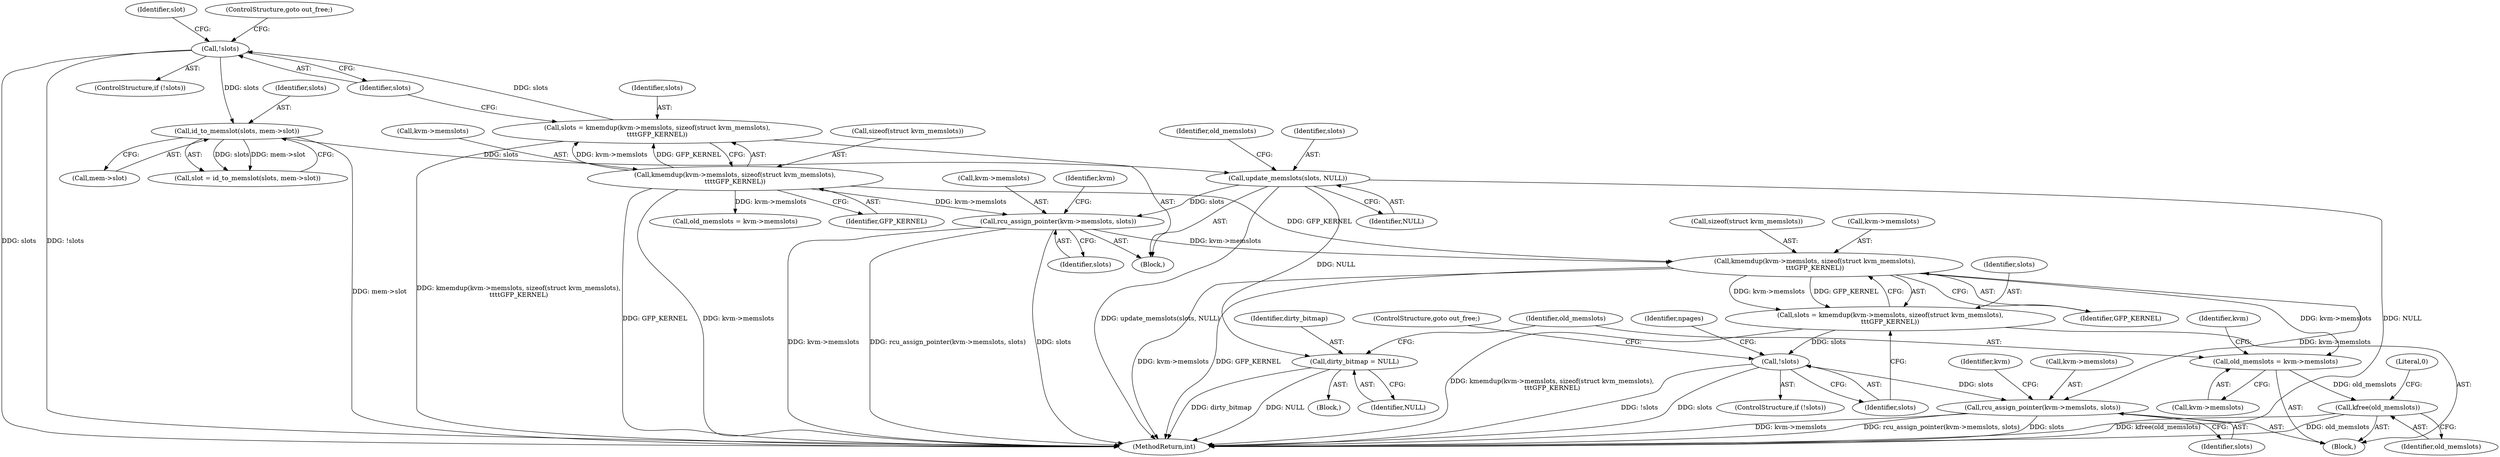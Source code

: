 digraph "0_linux_12d6e7538e2d418c08f082b1b44ffa5fb7270ed8@API" {
"1000396" [label="(Call,update_memslots(slots, NULL))"];
"1000386" [label="(Call,id_to_memslot(slots, mem->slot))"];
"1000381" [label="(Call,!slots)"];
"1000371" [label="(Call,slots = kmemdup(kvm->memslots, sizeof(struct kvm_memslots),\n\t\t\t\tGFP_KERNEL))"];
"1000373" [label="(Call,kmemdup(kvm->memslots, sizeof(struct kvm_memslots),\n\t\t\t\tGFP_KERNEL))"];
"1000404" [label="(Call,rcu_assign_pointer(kvm->memslots, slots))"];
"1000439" [label="(Call,kmemdup(kvm->memslots, sizeof(struct kvm_memslots),\n\t\t\tGFP_KERNEL))"];
"1000437" [label="(Call,slots = kmemdup(kvm->memslots, sizeof(struct kvm_memslots),\n\t\t\tGFP_KERNEL))"];
"1000447" [label="(Call,!slots)"];
"1000462" [label="(Call,rcu_assign_pointer(kvm->memslots, slots))"];
"1000457" [label="(Call,old_memslots = kvm->memslots)"];
"1000491" [label="(Call,kfree(old_memslots))"];
"1000454" [label="(Call,dirty_bitmap = NULL)"];
"1000388" [label="(Call,mem->slot)"];
"1000448" [label="(Identifier,slots)"];
"1000491" [label="(Call,kfree(old_memslots))"];
"1000380" [label="(ControlStructure,if (!slots))"];
"1000455" [label="(Identifier,dirty_bitmap)"];
"1000443" [label="(Call,sizeof(struct kvm_memslots))"];
"1000385" [label="(Identifier,slot)"];
"1000439" [label="(Call,kmemdup(kvm->memslots, sizeof(struct kvm_memslots),\n\t\t\tGFP_KERNEL))"];
"1000470" [label="(Identifier,kvm)"];
"1000494" [label="(Literal,0)"];
"1000408" [label="(Identifier,slots)"];
"1000374" [label="(Call,kvm->memslots)"];
"1000396" [label="(Call,update_memslots(slots, NULL))"];
"1000116" [label="(Block,)"];
"1000499" [label="(MethodReturn,int)"];
"1000405" [label="(Call,kvm->memslots)"];
"1000449" [label="(ControlStructure,goto out_free;)"];
"1000437" [label="(Call,slots = kmemdup(kvm->memslots, sizeof(struct kvm_memslots),\n\t\t\tGFP_KERNEL))"];
"1000446" [label="(ControlStructure,if (!slots))"];
"1000399" [label="(Call,old_memslots = kvm->memslots)"];
"1000464" [label="(Identifier,kvm)"];
"1000365" [label="(Block,)"];
"1000453" [label="(Block,)"];
"1000371" [label="(Call,slots = kmemdup(kvm->memslots, sizeof(struct kvm_memslots),\n\t\t\t\tGFP_KERNEL))"];
"1000458" [label="(Identifier,old_memslots)"];
"1000382" [label="(Identifier,slots)"];
"1000463" [label="(Call,kvm->memslots)"];
"1000462" [label="(Call,rcu_assign_pointer(kvm->memslots, slots))"];
"1000377" [label="(Call,sizeof(struct kvm_memslots))"];
"1000381" [label="(Call,!slots)"];
"1000404" [label="(Call,rcu_assign_pointer(kvm->memslots, slots))"];
"1000379" [label="(Identifier,GFP_KERNEL)"];
"1000372" [label="(Identifier,slots)"];
"1000459" [label="(Call,kvm->memslots)"];
"1000412" [label="(Identifier,kvm)"];
"1000440" [label="(Call,kvm->memslots)"];
"1000373" [label="(Call,kmemdup(kvm->memslots, sizeof(struct kvm_memslots),\n\t\t\t\tGFP_KERNEL))"];
"1000398" [label="(Identifier,NULL)"];
"1000397" [label="(Identifier,slots)"];
"1000386" [label="(Call,id_to_memslot(slots, mem->slot))"];
"1000400" [label="(Identifier,old_memslots)"];
"1000492" [label="(Identifier,old_memslots)"];
"1000445" [label="(Identifier,GFP_KERNEL)"];
"1000447" [label="(Call,!slots)"];
"1000384" [label="(Call,slot = id_to_memslot(slots, mem->slot))"];
"1000383" [label="(ControlStructure,goto out_free;)"];
"1000452" [label="(Identifier,npages)"];
"1000466" [label="(Identifier,slots)"];
"1000438" [label="(Identifier,slots)"];
"1000456" [label="(Identifier,NULL)"];
"1000457" [label="(Call,old_memslots = kvm->memslots)"];
"1000454" [label="(Call,dirty_bitmap = NULL)"];
"1000387" [label="(Identifier,slots)"];
"1000396" -> "1000365"  [label="AST: "];
"1000396" -> "1000398"  [label="CFG: "];
"1000397" -> "1000396"  [label="AST: "];
"1000398" -> "1000396"  [label="AST: "];
"1000400" -> "1000396"  [label="CFG: "];
"1000396" -> "1000499"  [label="DDG: update_memslots(slots, NULL)"];
"1000396" -> "1000499"  [label="DDG: NULL"];
"1000386" -> "1000396"  [label="DDG: slots"];
"1000396" -> "1000404"  [label="DDG: slots"];
"1000396" -> "1000454"  [label="DDG: NULL"];
"1000386" -> "1000384"  [label="AST: "];
"1000386" -> "1000388"  [label="CFG: "];
"1000387" -> "1000386"  [label="AST: "];
"1000388" -> "1000386"  [label="AST: "];
"1000384" -> "1000386"  [label="CFG: "];
"1000386" -> "1000499"  [label="DDG: mem->slot"];
"1000386" -> "1000384"  [label="DDG: slots"];
"1000386" -> "1000384"  [label="DDG: mem->slot"];
"1000381" -> "1000386"  [label="DDG: slots"];
"1000381" -> "1000380"  [label="AST: "];
"1000381" -> "1000382"  [label="CFG: "];
"1000382" -> "1000381"  [label="AST: "];
"1000383" -> "1000381"  [label="CFG: "];
"1000385" -> "1000381"  [label="CFG: "];
"1000381" -> "1000499"  [label="DDG: slots"];
"1000381" -> "1000499"  [label="DDG: !slots"];
"1000371" -> "1000381"  [label="DDG: slots"];
"1000371" -> "1000365"  [label="AST: "];
"1000371" -> "1000373"  [label="CFG: "];
"1000372" -> "1000371"  [label="AST: "];
"1000373" -> "1000371"  [label="AST: "];
"1000382" -> "1000371"  [label="CFG: "];
"1000371" -> "1000499"  [label="DDG: kmemdup(kvm->memslots, sizeof(struct kvm_memslots),\n\t\t\t\tGFP_KERNEL)"];
"1000373" -> "1000371"  [label="DDG: kvm->memslots"];
"1000373" -> "1000371"  [label="DDG: GFP_KERNEL"];
"1000373" -> "1000379"  [label="CFG: "];
"1000374" -> "1000373"  [label="AST: "];
"1000377" -> "1000373"  [label="AST: "];
"1000379" -> "1000373"  [label="AST: "];
"1000373" -> "1000499"  [label="DDG: GFP_KERNEL"];
"1000373" -> "1000499"  [label="DDG: kvm->memslots"];
"1000373" -> "1000399"  [label="DDG: kvm->memslots"];
"1000373" -> "1000404"  [label="DDG: kvm->memslots"];
"1000373" -> "1000439"  [label="DDG: GFP_KERNEL"];
"1000404" -> "1000365"  [label="AST: "];
"1000404" -> "1000408"  [label="CFG: "];
"1000405" -> "1000404"  [label="AST: "];
"1000408" -> "1000404"  [label="AST: "];
"1000412" -> "1000404"  [label="CFG: "];
"1000404" -> "1000499"  [label="DDG: kvm->memslots"];
"1000404" -> "1000499"  [label="DDG: rcu_assign_pointer(kvm->memslots, slots)"];
"1000404" -> "1000499"  [label="DDG: slots"];
"1000404" -> "1000439"  [label="DDG: kvm->memslots"];
"1000439" -> "1000437"  [label="AST: "];
"1000439" -> "1000445"  [label="CFG: "];
"1000440" -> "1000439"  [label="AST: "];
"1000443" -> "1000439"  [label="AST: "];
"1000445" -> "1000439"  [label="AST: "];
"1000437" -> "1000439"  [label="CFG: "];
"1000439" -> "1000499"  [label="DDG: kvm->memslots"];
"1000439" -> "1000499"  [label="DDG: GFP_KERNEL"];
"1000439" -> "1000437"  [label="DDG: kvm->memslots"];
"1000439" -> "1000437"  [label="DDG: GFP_KERNEL"];
"1000439" -> "1000457"  [label="DDG: kvm->memslots"];
"1000439" -> "1000462"  [label="DDG: kvm->memslots"];
"1000437" -> "1000116"  [label="AST: "];
"1000438" -> "1000437"  [label="AST: "];
"1000448" -> "1000437"  [label="CFG: "];
"1000437" -> "1000499"  [label="DDG: kmemdup(kvm->memslots, sizeof(struct kvm_memslots),\n\t\t\tGFP_KERNEL)"];
"1000437" -> "1000447"  [label="DDG: slots"];
"1000447" -> "1000446"  [label="AST: "];
"1000447" -> "1000448"  [label="CFG: "];
"1000448" -> "1000447"  [label="AST: "];
"1000449" -> "1000447"  [label="CFG: "];
"1000452" -> "1000447"  [label="CFG: "];
"1000447" -> "1000499"  [label="DDG: !slots"];
"1000447" -> "1000499"  [label="DDG: slots"];
"1000447" -> "1000462"  [label="DDG: slots"];
"1000462" -> "1000116"  [label="AST: "];
"1000462" -> "1000466"  [label="CFG: "];
"1000463" -> "1000462"  [label="AST: "];
"1000466" -> "1000462"  [label="AST: "];
"1000470" -> "1000462"  [label="CFG: "];
"1000462" -> "1000499"  [label="DDG: kvm->memslots"];
"1000462" -> "1000499"  [label="DDG: rcu_assign_pointer(kvm->memslots, slots)"];
"1000462" -> "1000499"  [label="DDG: slots"];
"1000457" -> "1000116"  [label="AST: "];
"1000457" -> "1000459"  [label="CFG: "];
"1000458" -> "1000457"  [label="AST: "];
"1000459" -> "1000457"  [label="AST: "];
"1000464" -> "1000457"  [label="CFG: "];
"1000457" -> "1000491"  [label="DDG: old_memslots"];
"1000491" -> "1000116"  [label="AST: "];
"1000491" -> "1000492"  [label="CFG: "];
"1000492" -> "1000491"  [label="AST: "];
"1000494" -> "1000491"  [label="CFG: "];
"1000491" -> "1000499"  [label="DDG: kfree(old_memslots)"];
"1000491" -> "1000499"  [label="DDG: old_memslots"];
"1000454" -> "1000453"  [label="AST: "];
"1000454" -> "1000456"  [label="CFG: "];
"1000455" -> "1000454"  [label="AST: "];
"1000456" -> "1000454"  [label="AST: "];
"1000458" -> "1000454"  [label="CFG: "];
"1000454" -> "1000499"  [label="DDG: dirty_bitmap"];
"1000454" -> "1000499"  [label="DDG: NULL"];
}
